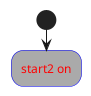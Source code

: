 {
  "sha1": "4blvwvk3pcyoo3g1uupqps5hgtc0z5s",
  "insertion": {
    "when": "2024-05-30T20:48:20.470Z",
    "user": "plantuml@gmail.com"
  }
}
@startuml
start
#AAAAAA;line:blue;text:red :start2 on;
@enduml
